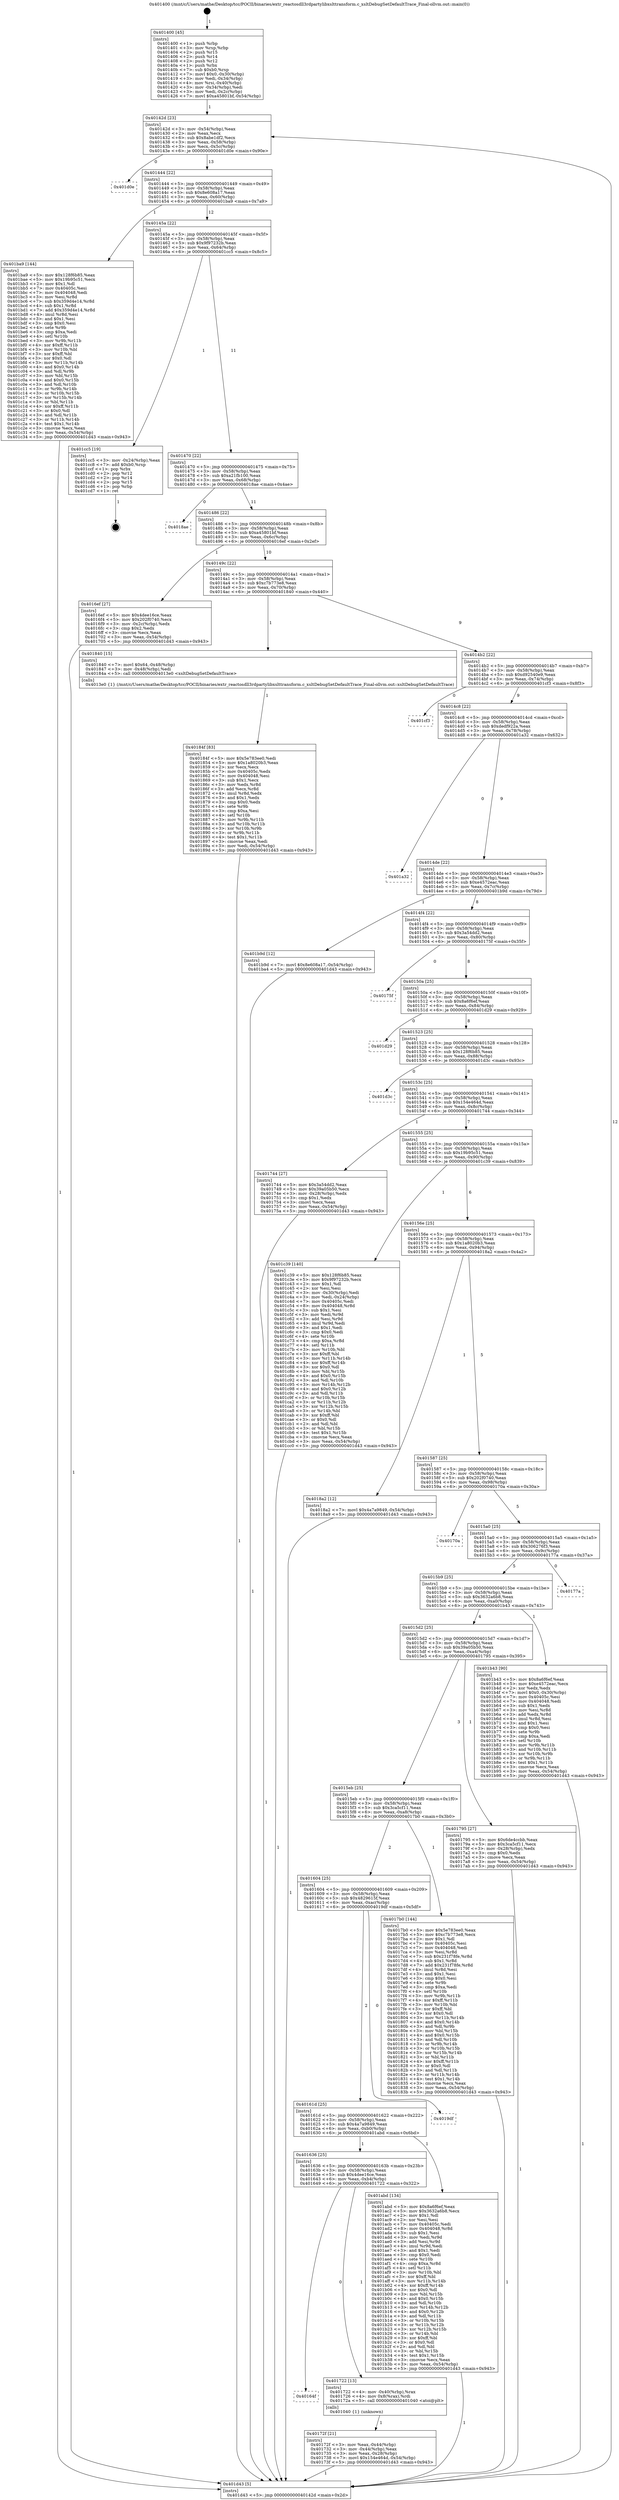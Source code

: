 digraph "0x401400" {
  label = "0x401400 (/mnt/c/Users/mathe/Desktop/tcc/POCII/binaries/extr_reactosdll3rdpartylibxslttransform.c_xsltDebugSetDefaultTrace_Final-ollvm.out::main(0))"
  labelloc = "t"
  node[shape=record]

  Entry [label="",width=0.3,height=0.3,shape=circle,fillcolor=black,style=filled]
  "0x40142d" [label="{
     0x40142d [23]\l
     | [instrs]\l
     &nbsp;&nbsp;0x40142d \<+3\>: mov -0x54(%rbp),%eax\l
     &nbsp;&nbsp;0x401430 \<+2\>: mov %eax,%ecx\l
     &nbsp;&nbsp;0x401432 \<+6\>: sub $0x8abe1df2,%ecx\l
     &nbsp;&nbsp;0x401438 \<+3\>: mov %eax,-0x58(%rbp)\l
     &nbsp;&nbsp;0x40143b \<+3\>: mov %ecx,-0x5c(%rbp)\l
     &nbsp;&nbsp;0x40143e \<+6\>: je 0000000000401d0e \<main+0x90e\>\l
  }"]
  "0x401d0e" [label="{
     0x401d0e\l
  }", style=dashed]
  "0x401444" [label="{
     0x401444 [22]\l
     | [instrs]\l
     &nbsp;&nbsp;0x401444 \<+5\>: jmp 0000000000401449 \<main+0x49\>\l
     &nbsp;&nbsp;0x401449 \<+3\>: mov -0x58(%rbp),%eax\l
     &nbsp;&nbsp;0x40144c \<+5\>: sub $0x8e608a17,%eax\l
     &nbsp;&nbsp;0x401451 \<+3\>: mov %eax,-0x60(%rbp)\l
     &nbsp;&nbsp;0x401454 \<+6\>: je 0000000000401ba9 \<main+0x7a9\>\l
  }"]
  Exit [label="",width=0.3,height=0.3,shape=circle,fillcolor=black,style=filled,peripheries=2]
  "0x401ba9" [label="{
     0x401ba9 [144]\l
     | [instrs]\l
     &nbsp;&nbsp;0x401ba9 \<+5\>: mov $0x128f6b85,%eax\l
     &nbsp;&nbsp;0x401bae \<+5\>: mov $0x19b95c51,%ecx\l
     &nbsp;&nbsp;0x401bb3 \<+2\>: mov $0x1,%dl\l
     &nbsp;&nbsp;0x401bb5 \<+7\>: mov 0x40405c,%esi\l
     &nbsp;&nbsp;0x401bbc \<+7\>: mov 0x404048,%edi\l
     &nbsp;&nbsp;0x401bc3 \<+3\>: mov %esi,%r8d\l
     &nbsp;&nbsp;0x401bc6 \<+7\>: sub $0x359d4e14,%r8d\l
     &nbsp;&nbsp;0x401bcd \<+4\>: sub $0x1,%r8d\l
     &nbsp;&nbsp;0x401bd1 \<+7\>: add $0x359d4e14,%r8d\l
     &nbsp;&nbsp;0x401bd8 \<+4\>: imul %r8d,%esi\l
     &nbsp;&nbsp;0x401bdc \<+3\>: and $0x1,%esi\l
     &nbsp;&nbsp;0x401bdf \<+3\>: cmp $0x0,%esi\l
     &nbsp;&nbsp;0x401be2 \<+4\>: sete %r9b\l
     &nbsp;&nbsp;0x401be6 \<+3\>: cmp $0xa,%edi\l
     &nbsp;&nbsp;0x401be9 \<+4\>: setl %r10b\l
     &nbsp;&nbsp;0x401bed \<+3\>: mov %r9b,%r11b\l
     &nbsp;&nbsp;0x401bf0 \<+4\>: xor $0xff,%r11b\l
     &nbsp;&nbsp;0x401bf4 \<+3\>: mov %r10b,%bl\l
     &nbsp;&nbsp;0x401bf7 \<+3\>: xor $0xff,%bl\l
     &nbsp;&nbsp;0x401bfa \<+3\>: xor $0x0,%dl\l
     &nbsp;&nbsp;0x401bfd \<+3\>: mov %r11b,%r14b\l
     &nbsp;&nbsp;0x401c00 \<+4\>: and $0x0,%r14b\l
     &nbsp;&nbsp;0x401c04 \<+3\>: and %dl,%r9b\l
     &nbsp;&nbsp;0x401c07 \<+3\>: mov %bl,%r15b\l
     &nbsp;&nbsp;0x401c0a \<+4\>: and $0x0,%r15b\l
     &nbsp;&nbsp;0x401c0e \<+3\>: and %dl,%r10b\l
     &nbsp;&nbsp;0x401c11 \<+3\>: or %r9b,%r14b\l
     &nbsp;&nbsp;0x401c14 \<+3\>: or %r10b,%r15b\l
     &nbsp;&nbsp;0x401c17 \<+3\>: xor %r15b,%r14b\l
     &nbsp;&nbsp;0x401c1a \<+3\>: or %bl,%r11b\l
     &nbsp;&nbsp;0x401c1d \<+4\>: xor $0xff,%r11b\l
     &nbsp;&nbsp;0x401c21 \<+3\>: or $0x0,%dl\l
     &nbsp;&nbsp;0x401c24 \<+3\>: and %dl,%r11b\l
     &nbsp;&nbsp;0x401c27 \<+3\>: or %r11b,%r14b\l
     &nbsp;&nbsp;0x401c2a \<+4\>: test $0x1,%r14b\l
     &nbsp;&nbsp;0x401c2e \<+3\>: cmovne %ecx,%eax\l
     &nbsp;&nbsp;0x401c31 \<+3\>: mov %eax,-0x54(%rbp)\l
     &nbsp;&nbsp;0x401c34 \<+5\>: jmp 0000000000401d43 \<main+0x943\>\l
  }"]
  "0x40145a" [label="{
     0x40145a [22]\l
     | [instrs]\l
     &nbsp;&nbsp;0x40145a \<+5\>: jmp 000000000040145f \<main+0x5f\>\l
     &nbsp;&nbsp;0x40145f \<+3\>: mov -0x58(%rbp),%eax\l
     &nbsp;&nbsp;0x401462 \<+5\>: sub $0x9f97232b,%eax\l
     &nbsp;&nbsp;0x401467 \<+3\>: mov %eax,-0x64(%rbp)\l
     &nbsp;&nbsp;0x40146a \<+6\>: je 0000000000401cc5 \<main+0x8c5\>\l
  }"]
  "0x40184f" [label="{
     0x40184f [83]\l
     | [instrs]\l
     &nbsp;&nbsp;0x40184f \<+5\>: mov $0x5e783ee0,%edi\l
     &nbsp;&nbsp;0x401854 \<+5\>: mov $0x1a8020b3,%eax\l
     &nbsp;&nbsp;0x401859 \<+2\>: xor %ecx,%ecx\l
     &nbsp;&nbsp;0x40185b \<+7\>: mov 0x40405c,%edx\l
     &nbsp;&nbsp;0x401862 \<+7\>: mov 0x404048,%esi\l
     &nbsp;&nbsp;0x401869 \<+3\>: sub $0x1,%ecx\l
     &nbsp;&nbsp;0x40186c \<+3\>: mov %edx,%r8d\l
     &nbsp;&nbsp;0x40186f \<+3\>: add %ecx,%r8d\l
     &nbsp;&nbsp;0x401872 \<+4\>: imul %r8d,%edx\l
     &nbsp;&nbsp;0x401876 \<+3\>: and $0x1,%edx\l
     &nbsp;&nbsp;0x401879 \<+3\>: cmp $0x0,%edx\l
     &nbsp;&nbsp;0x40187c \<+4\>: sete %r9b\l
     &nbsp;&nbsp;0x401880 \<+3\>: cmp $0xa,%esi\l
     &nbsp;&nbsp;0x401883 \<+4\>: setl %r10b\l
     &nbsp;&nbsp;0x401887 \<+3\>: mov %r9b,%r11b\l
     &nbsp;&nbsp;0x40188a \<+3\>: and %r10b,%r11b\l
     &nbsp;&nbsp;0x40188d \<+3\>: xor %r10b,%r9b\l
     &nbsp;&nbsp;0x401890 \<+3\>: or %r9b,%r11b\l
     &nbsp;&nbsp;0x401893 \<+4\>: test $0x1,%r11b\l
     &nbsp;&nbsp;0x401897 \<+3\>: cmovne %eax,%edi\l
     &nbsp;&nbsp;0x40189a \<+3\>: mov %edi,-0x54(%rbp)\l
     &nbsp;&nbsp;0x40189d \<+5\>: jmp 0000000000401d43 \<main+0x943\>\l
  }"]
  "0x401cc5" [label="{
     0x401cc5 [19]\l
     | [instrs]\l
     &nbsp;&nbsp;0x401cc5 \<+3\>: mov -0x24(%rbp),%eax\l
     &nbsp;&nbsp;0x401cc8 \<+7\>: add $0xb0,%rsp\l
     &nbsp;&nbsp;0x401ccf \<+1\>: pop %rbx\l
     &nbsp;&nbsp;0x401cd0 \<+2\>: pop %r12\l
     &nbsp;&nbsp;0x401cd2 \<+2\>: pop %r14\l
     &nbsp;&nbsp;0x401cd4 \<+2\>: pop %r15\l
     &nbsp;&nbsp;0x401cd6 \<+1\>: pop %rbp\l
     &nbsp;&nbsp;0x401cd7 \<+1\>: ret\l
  }"]
  "0x401470" [label="{
     0x401470 [22]\l
     | [instrs]\l
     &nbsp;&nbsp;0x401470 \<+5\>: jmp 0000000000401475 \<main+0x75\>\l
     &nbsp;&nbsp;0x401475 \<+3\>: mov -0x58(%rbp),%eax\l
     &nbsp;&nbsp;0x401478 \<+5\>: sub $0xa21fb100,%eax\l
     &nbsp;&nbsp;0x40147d \<+3\>: mov %eax,-0x68(%rbp)\l
     &nbsp;&nbsp;0x401480 \<+6\>: je 00000000004018ae \<main+0x4ae\>\l
  }"]
  "0x40172f" [label="{
     0x40172f [21]\l
     | [instrs]\l
     &nbsp;&nbsp;0x40172f \<+3\>: mov %eax,-0x44(%rbp)\l
     &nbsp;&nbsp;0x401732 \<+3\>: mov -0x44(%rbp),%eax\l
     &nbsp;&nbsp;0x401735 \<+3\>: mov %eax,-0x28(%rbp)\l
     &nbsp;&nbsp;0x401738 \<+7\>: movl $0x154e464d,-0x54(%rbp)\l
     &nbsp;&nbsp;0x40173f \<+5\>: jmp 0000000000401d43 \<main+0x943\>\l
  }"]
  "0x4018ae" [label="{
     0x4018ae\l
  }", style=dashed]
  "0x401486" [label="{
     0x401486 [22]\l
     | [instrs]\l
     &nbsp;&nbsp;0x401486 \<+5\>: jmp 000000000040148b \<main+0x8b\>\l
     &nbsp;&nbsp;0x40148b \<+3\>: mov -0x58(%rbp),%eax\l
     &nbsp;&nbsp;0x40148e \<+5\>: sub $0xa45801bf,%eax\l
     &nbsp;&nbsp;0x401493 \<+3\>: mov %eax,-0x6c(%rbp)\l
     &nbsp;&nbsp;0x401496 \<+6\>: je 00000000004016ef \<main+0x2ef\>\l
  }"]
  "0x40164f" [label="{
     0x40164f\l
  }", style=dashed]
  "0x4016ef" [label="{
     0x4016ef [27]\l
     | [instrs]\l
     &nbsp;&nbsp;0x4016ef \<+5\>: mov $0x4dee16ce,%eax\l
     &nbsp;&nbsp;0x4016f4 \<+5\>: mov $0x202f0740,%ecx\l
     &nbsp;&nbsp;0x4016f9 \<+3\>: mov -0x2c(%rbp),%edx\l
     &nbsp;&nbsp;0x4016fc \<+3\>: cmp $0x2,%edx\l
     &nbsp;&nbsp;0x4016ff \<+3\>: cmovne %ecx,%eax\l
     &nbsp;&nbsp;0x401702 \<+3\>: mov %eax,-0x54(%rbp)\l
     &nbsp;&nbsp;0x401705 \<+5\>: jmp 0000000000401d43 \<main+0x943\>\l
  }"]
  "0x40149c" [label="{
     0x40149c [22]\l
     | [instrs]\l
     &nbsp;&nbsp;0x40149c \<+5\>: jmp 00000000004014a1 \<main+0xa1\>\l
     &nbsp;&nbsp;0x4014a1 \<+3\>: mov -0x58(%rbp),%eax\l
     &nbsp;&nbsp;0x4014a4 \<+5\>: sub $0xc7b773e8,%eax\l
     &nbsp;&nbsp;0x4014a9 \<+3\>: mov %eax,-0x70(%rbp)\l
     &nbsp;&nbsp;0x4014ac \<+6\>: je 0000000000401840 \<main+0x440\>\l
  }"]
  "0x401d43" [label="{
     0x401d43 [5]\l
     | [instrs]\l
     &nbsp;&nbsp;0x401d43 \<+5\>: jmp 000000000040142d \<main+0x2d\>\l
  }"]
  "0x401400" [label="{
     0x401400 [45]\l
     | [instrs]\l
     &nbsp;&nbsp;0x401400 \<+1\>: push %rbp\l
     &nbsp;&nbsp;0x401401 \<+3\>: mov %rsp,%rbp\l
     &nbsp;&nbsp;0x401404 \<+2\>: push %r15\l
     &nbsp;&nbsp;0x401406 \<+2\>: push %r14\l
     &nbsp;&nbsp;0x401408 \<+2\>: push %r12\l
     &nbsp;&nbsp;0x40140a \<+1\>: push %rbx\l
     &nbsp;&nbsp;0x40140b \<+7\>: sub $0xb0,%rsp\l
     &nbsp;&nbsp;0x401412 \<+7\>: movl $0x0,-0x30(%rbp)\l
     &nbsp;&nbsp;0x401419 \<+3\>: mov %edi,-0x34(%rbp)\l
     &nbsp;&nbsp;0x40141c \<+4\>: mov %rsi,-0x40(%rbp)\l
     &nbsp;&nbsp;0x401420 \<+3\>: mov -0x34(%rbp),%edi\l
     &nbsp;&nbsp;0x401423 \<+3\>: mov %edi,-0x2c(%rbp)\l
     &nbsp;&nbsp;0x401426 \<+7\>: movl $0xa45801bf,-0x54(%rbp)\l
  }"]
  "0x401722" [label="{
     0x401722 [13]\l
     | [instrs]\l
     &nbsp;&nbsp;0x401722 \<+4\>: mov -0x40(%rbp),%rax\l
     &nbsp;&nbsp;0x401726 \<+4\>: mov 0x8(%rax),%rdi\l
     &nbsp;&nbsp;0x40172a \<+5\>: call 0000000000401040 \<atoi@plt\>\l
     | [calls]\l
     &nbsp;&nbsp;0x401040 \{1\} (unknown)\l
  }"]
  "0x401840" [label="{
     0x401840 [15]\l
     | [instrs]\l
     &nbsp;&nbsp;0x401840 \<+7\>: movl $0x64,-0x48(%rbp)\l
     &nbsp;&nbsp;0x401847 \<+3\>: mov -0x48(%rbp),%edi\l
     &nbsp;&nbsp;0x40184a \<+5\>: call 00000000004013e0 \<xsltDebugSetDefaultTrace\>\l
     | [calls]\l
     &nbsp;&nbsp;0x4013e0 \{1\} (/mnt/c/Users/mathe/Desktop/tcc/POCII/binaries/extr_reactosdll3rdpartylibxslttransform.c_xsltDebugSetDefaultTrace_Final-ollvm.out::xsltDebugSetDefaultTrace)\l
  }"]
  "0x4014b2" [label="{
     0x4014b2 [22]\l
     | [instrs]\l
     &nbsp;&nbsp;0x4014b2 \<+5\>: jmp 00000000004014b7 \<main+0xb7\>\l
     &nbsp;&nbsp;0x4014b7 \<+3\>: mov -0x58(%rbp),%eax\l
     &nbsp;&nbsp;0x4014ba \<+5\>: sub $0xd92540e9,%eax\l
     &nbsp;&nbsp;0x4014bf \<+3\>: mov %eax,-0x74(%rbp)\l
     &nbsp;&nbsp;0x4014c2 \<+6\>: je 0000000000401cf3 \<main+0x8f3\>\l
  }"]
  "0x401636" [label="{
     0x401636 [25]\l
     | [instrs]\l
     &nbsp;&nbsp;0x401636 \<+5\>: jmp 000000000040163b \<main+0x23b\>\l
     &nbsp;&nbsp;0x40163b \<+3\>: mov -0x58(%rbp),%eax\l
     &nbsp;&nbsp;0x40163e \<+5\>: sub $0x4dee16ce,%eax\l
     &nbsp;&nbsp;0x401643 \<+6\>: mov %eax,-0xb4(%rbp)\l
     &nbsp;&nbsp;0x401649 \<+6\>: je 0000000000401722 \<main+0x322\>\l
  }"]
  "0x401cf3" [label="{
     0x401cf3\l
  }", style=dashed]
  "0x4014c8" [label="{
     0x4014c8 [22]\l
     | [instrs]\l
     &nbsp;&nbsp;0x4014c8 \<+5\>: jmp 00000000004014cd \<main+0xcd\>\l
     &nbsp;&nbsp;0x4014cd \<+3\>: mov -0x58(%rbp),%eax\l
     &nbsp;&nbsp;0x4014d0 \<+5\>: sub $0xdedf922a,%eax\l
     &nbsp;&nbsp;0x4014d5 \<+3\>: mov %eax,-0x78(%rbp)\l
     &nbsp;&nbsp;0x4014d8 \<+6\>: je 0000000000401a32 \<main+0x632\>\l
  }"]
  "0x401abd" [label="{
     0x401abd [134]\l
     | [instrs]\l
     &nbsp;&nbsp;0x401abd \<+5\>: mov $0x8a6f6ef,%eax\l
     &nbsp;&nbsp;0x401ac2 \<+5\>: mov $0x3632a6b8,%ecx\l
     &nbsp;&nbsp;0x401ac7 \<+2\>: mov $0x1,%dl\l
     &nbsp;&nbsp;0x401ac9 \<+2\>: xor %esi,%esi\l
     &nbsp;&nbsp;0x401acb \<+7\>: mov 0x40405c,%edi\l
     &nbsp;&nbsp;0x401ad2 \<+8\>: mov 0x404048,%r8d\l
     &nbsp;&nbsp;0x401ada \<+3\>: sub $0x1,%esi\l
     &nbsp;&nbsp;0x401add \<+3\>: mov %edi,%r9d\l
     &nbsp;&nbsp;0x401ae0 \<+3\>: add %esi,%r9d\l
     &nbsp;&nbsp;0x401ae3 \<+4\>: imul %r9d,%edi\l
     &nbsp;&nbsp;0x401ae7 \<+3\>: and $0x1,%edi\l
     &nbsp;&nbsp;0x401aea \<+3\>: cmp $0x0,%edi\l
     &nbsp;&nbsp;0x401aed \<+4\>: sete %r10b\l
     &nbsp;&nbsp;0x401af1 \<+4\>: cmp $0xa,%r8d\l
     &nbsp;&nbsp;0x401af5 \<+4\>: setl %r11b\l
     &nbsp;&nbsp;0x401af9 \<+3\>: mov %r10b,%bl\l
     &nbsp;&nbsp;0x401afc \<+3\>: xor $0xff,%bl\l
     &nbsp;&nbsp;0x401aff \<+3\>: mov %r11b,%r14b\l
     &nbsp;&nbsp;0x401b02 \<+4\>: xor $0xff,%r14b\l
     &nbsp;&nbsp;0x401b06 \<+3\>: xor $0x0,%dl\l
     &nbsp;&nbsp;0x401b09 \<+3\>: mov %bl,%r15b\l
     &nbsp;&nbsp;0x401b0c \<+4\>: and $0x0,%r15b\l
     &nbsp;&nbsp;0x401b10 \<+3\>: and %dl,%r10b\l
     &nbsp;&nbsp;0x401b13 \<+3\>: mov %r14b,%r12b\l
     &nbsp;&nbsp;0x401b16 \<+4\>: and $0x0,%r12b\l
     &nbsp;&nbsp;0x401b1a \<+3\>: and %dl,%r11b\l
     &nbsp;&nbsp;0x401b1d \<+3\>: or %r10b,%r15b\l
     &nbsp;&nbsp;0x401b20 \<+3\>: or %r11b,%r12b\l
     &nbsp;&nbsp;0x401b23 \<+3\>: xor %r12b,%r15b\l
     &nbsp;&nbsp;0x401b26 \<+3\>: or %r14b,%bl\l
     &nbsp;&nbsp;0x401b29 \<+3\>: xor $0xff,%bl\l
     &nbsp;&nbsp;0x401b2c \<+3\>: or $0x0,%dl\l
     &nbsp;&nbsp;0x401b2f \<+2\>: and %dl,%bl\l
     &nbsp;&nbsp;0x401b31 \<+3\>: or %bl,%r15b\l
     &nbsp;&nbsp;0x401b34 \<+4\>: test $0x1,%r15b\l
     &nbsp;&nbsp;0x401b38 \<+3\>: cmovne %ecx,%eax\l
     &nbsp;&nbsp;0x401b3b \<+3\>: mov %eax,-0x54(%rbp)\l
     &nbsp;&nbsp;0x401b3e \<+5\>: jmp 0000000000401d43 \<main+0x943\>\l
  }"]
  "0x401a32" [label="{
     0x401a32\l
  }", style=dashed]
  "0x4014de" [label="{
     0x4014de [22]\l
     | [instrs]\l
     &nbsp;&nbsp;0x4014de \<+5\>: jmp 00000000004014e3 \<main+0xe3\>\l
     &nbsp;&nbsp;0x4014e3 \<+3\>: mov -0x58(%rbp),%eax\l
     &nbsp;&nbsp;0x4014e6 \<+5\>: sub $0xe4572eac,%eax\l
     &nbsp;&nbsp;0x4014eb \<+3\>: mov %eax,-0x7c(%rbp)\l
     &nbsp;&nbsp;0x4014ee \<+6\>: je 0000000000401b9d \<main+0x79d\>\l
  }"]
  "0x40161d" [label="{
     0x40161d [25]\l
     | [instrs]\l
     &nbsp;&nbsp;0x40161d \<+5\>: jmp 0000000000401622 \<main+0x222\>\l
     &nbsp;&nbsp;0x401622 \<+3\>: mov -0x58(%rbp),%eax\l
     &nbsp;&nbsp;0x401625 \<+5\>: sub $0x4a7a9849,%eax\l
     &nbsp;&nbsp;0x40162a \<+6\>: mov %eax,-0xb0(%rbp)\l
     &nbsp;&nbsp;0x401630 \<+6\>: je 0000000000401abd \<main+0x6bd\>\l
  }"]
  "0x401b9d" [label="{
     0x401b9d [12]\l
     | [instrs]\l
     &nbsp;&nbsp;0x401b9d \<+7\>: movl $0x8e608a17,-0x54(%rbp)\l
     &nbsp;&nbsp;0x401ba4 \<+5\>: jmp 0000000000401d43 \<main+0x943\>\l
  }"]
  "0x4014f4" [label="{
     0x4014f4 [22]\l
     | [instrs]\l
     &nbsp;&nbsp;0x4014f4 \<+5\>: jmp 00000000004014f9 \<main+0xf9\>\l
     &nbsp;&nbsp;0x4014f9 \<+3\>: mov -0x58(%rbp),%eax\l
     &nbsp;&nbsp;0x4014fc \<+5\>: sub $0x3a54dd2,%eax\l
     &nbsp;&nbsp;0x401501 \<+3\>: mov %eax,-0x80(%rbp)\l
     &nbsp;&nbsp;0x401504 \<+6\>: je 000000000040175f \<main+0x35f\>\l
  }"]
  "0x4019df" [label="{
     0x4019df\l
  }", style=dashed]
  "0x40175f" [label="{
     0x40175f\l
  }", style=dashed]
  "0x40150a" [label="{
     0x40150a [25]\l
     | [instrs]\l
     &nbsp;&nbsp;0x40150a \<+5\>: jmp 000000000040150f \<main+0x10f\>\l
     &nbsp;&nbsp;0x40150f \<+3\>: mov -0x58(%rbp),%eax\l
     &nbsp;&nbsp;0x401512 \<+5\>: sub $0x8a6f6ef,%eax\l
     &nbsp;&nbsp;0x401517 \<+6\>: mov %eax,-0x84(%rbp)\l
     &nbsp;&nbsp;0x40151d \<+6\>: je 0000000000401d29 \<main+0x929\>\l
  }"]
  "0x401604" [label="{
     0x401604 [25]\l
     | [instrs]\l
     &nbsp;&nbsp;0x401604 \<+5\>: jmp 0000000000401609 \<main+0x209\>\l
     &nbsp;&nbsp;0x401609 \<+3\>: mov -0x58(%rbp),%eax\l
     &nbsp;&nbsp;0x40160c \<+5\>: sub $0x4829615f,%eax\l
     &nbsp;&nbsp;0x401611 \<+6\>: mov %eax,-0xac(%rbp)\l
     &nbsp;&nbsp;0x401617 \<+6\>: je 00000000004019df \<main+0x5df\>\l
  }"]
  "0x401d29" [label="{
     0x401d29\l
  }", style=dashed]
  "0x401523" [label="{
     0x401523 [25]\l
     | [instrs]\l
     &nbsp;&nbsp;0x401523 \<+5\>: jmp 0000000000401528 \<main+0x128\>\l
     &nbsp;&nbsp;0x401528 \<+3\>: mov -0x58(%rbp),%eax\l
     &nbsp;&nbsp;0x40152b \<+5\>: sub $0x128f6b85,%eax\l
     &nbsp;&nbsp;0x401530 \<+6\>: mov %eax,-0x88(%rbp)\l
     &nbsp;&nbsp;0x401536 \<+6\>: je 0000000000401d3c \<main+0x93c\>\l
  }"]
  "0x4017b0" [label="{
     0x4017b0 [144]\l
     | [instrs]\l
     &nbsp;&nbsp;0x4017b0 \<+5\>: mov $0x5e783ee0,%eax\l
     &nbsp;&nbsp;0x4017b5 \<+5\>: mov $0xc7b773e8,%ecx\l
     &nbsp;&nbsp;0x4017ba \<+2\>: mov $0x1,%dl\l
     &nbsp;&nbsp;0x4017bc \<+7\>: mov 0x40405c,%esi\l
     &nbsp;&nbsp;0x4017c3 \<+7\>: mov 0x404048,%edi\l
     &nbsp;&nbsp;0x4017ca \<+3\>: mov %esi,%r8d\l
     &nbsp;&nbsp;0x4017cd \<+7\>: sub $0x231f78fe,%r8d\l
     &nbsp;&nbsp;0x4017d4 \<+4\>: sub $0x1,%r8d\l
     &nbsp;&nbsp;0x4017d8 \<+7\>: add $0x231f78fe,%r8d\l
     &nbsp;&nbsp;0x4017df \<+4\>: imul %r8d,%esi\l
     &nbsp;&nbsp;0x4017e3 \<+3\>: and $0x1,%esi\l
     &nbsp;&nbsp;0x4017e6 \<+3\>: cmp $0x0,%esi\l
     &nbsp;&nbsp;0x4017e9 \<+4\>: sete %r9b\l
     &nbsp;&nbsp;0x4017ed \<+3\>: cmp $0xa,%edi\l
     &nbsp;&nbsp;0x4017f0 \<+4\>: setl %r10b\l
     &nbsp;&nbsp;0x4017f4 \<+3\>: mov %r9b,%r11b\l
     &nbsp;&nbsp;0x4017f7 \<+4\>: xor $0xff,%r11b\l
     &nbsp;&nbsp;0x4017fb \<+3\>: mov %r10b,%bl\l
     &nbsp;&nbsp;0x4017fe \<+3\>: xor $0xff,%bl\l
     &nbsp;&nbsp;0x401801 \<+3\>: xor $0x0,%dl\l
     &nbsp;&nbsp;0x401804 \<+3\>: mov %r11b,%r14b\l
     &nbsp;&nbsp;0x401807 \<+4\>: and $0x0,%r14b\l
     &nbsp;&nbsp;0x40180b \<+3\>: and %dl,%r9b\l
     &nbsp;&nbsp;0x40180e \<+3\>: mov %bl,%r15b\l
     &nbsp;&nbsp;0x401811 \<+4\>: and $0x0,%r15b\l
     &nbsp;&nbsp;0x401815 \<+3\>: and %dl,%r10b\l
     &nbsp;&nbsp;0x401818 \<+3\>: or %r9b,%r14b\l
     &nbsp;&nbsp;0x40181b \<+3\>: or %r10b,%r15b\l
     &nbsp;&nbsp;0x40181e \<+3\>: xor %r15b,%r14b\l
     &nbsp;&nbsp;0x401821 \<+3\>: or %bl,%r11b\l
     &nbsp;&nbsp;0x401824 \<+4\>: xor $0xff,%r11b\l
     &nbsp;&nbsp;0x401828 \<+3\>: or $0x0,%dl\l
     &nbsp;&nbsp;0x40182b \<+3\>: and %dl,%r11b\l
     &nbsp;&nbsp;0x40182e \<+3\>: or %r11b,%r14b\l
     &nbsp;&nbsp;0x401831 \<+4\>: test $0x1,%r14b\l
     &nbsp;&nbsp;0x401835 \<+3\>: cmovne %ecx,%eax\l
     &nbsp;&nbsp;0x401838 \<+3\>: mov %eax,-0x54(%rbp)\l
     &nbsp;&nbsp;0x40183b \<+5\>: jmp 0000000000401d43 \<main+0x943\>\l
  }"]
  "0x401d3c" [label="{
     0x401d3c\l
  }", style=dashed]
  "0x40153c" [label="{
     0x40153c [25]\l
     | [instrs]\l
     &nbsp;&nbsp;0x40153c \<+5\>: jmp 0000000000401541 \<main+0x141\>\l
     &nbsp;&nbsp;0x401541 \<+3\>: mov -0x58(%rbp),%eax\l
     &nbsp;&nbsp;0x401544 \<+5\>: sub $0x154e464d,%eax\l
     &nbsp;&nbsp;0x401549 \<+6\>: mov %eax,-0x8c(%rbp)\l
     &nbsp;&nbsp;0x40154f \<+6\>: je 0000000000401744 \<main+0x344\>\l
  }"]
  "0x4015eb" [label="{
     0x4015eb [25]\l
     | [instrs]\l
     &nbsp;&nbsp;0x4015eb \<+5\>: jmp 00000000004015f0 \<main+0x1f0\>\l
     &nbsp;&nbsp;0x4015f0 \<+3\>: mov -0x58(%rbp),%eax\l
     &nbsp;&nbsp;0x4015f3 \<+5\>: sub $0x3ca5cf11,%eax\l
     &nbsp;&nbsp;0x4015f8 \<+6\>: mov %eax,-0xa8(%rbp)\l
     &nbsp;&nbsp;0x4015fe \<+6\>: je 00000000004017b0 \<main+0x3b0\>\l
  }"]
  "0x401744" [label="{
     0x401744 [27]\l
     | [instrs]\l
     &nbsp;&nbsp;0x401744 \<+5\>: mov $0x3a54dd2,%eax\l
     &nbsp;&nbsp;0x401749 \<+5\>: mov $0x39a05b50,%ecx\l
     &nbsp;&nbsp;0x40174e \<+3\>: mov -0x28(%rbp),%edx\l
     &nbsp;&nbsp;0x401751 \<+3\>: cmp $0x1,%edx\l
     &nbsp;&nbsp;0x401754 \<+3\>: cmovl %ecx,%eax\l
     &nbsp;&nbsp;0x401757 \<+3\>: mov %eax,-0x54(%rbp)\l
     &nbsp;&nbsp;0x40175a \<+5\>: jmp 0000000000401d43 \<main+0x943\>\l
  }"]
  "0x401555" [label="{
     0x401555 [25]\l
     | [instrs]\l
     &nbsp;&nbsp;0x401555 \<+5\>: jmp 000000000040155a \<main+0x15a\>\l
     &nbsp;&nbsp;0x40155a \<+3\>: mov -0x58(%rbp),%eax\l
     &nbsp;&nbsp;0x40155d \<+5\>: sub $0x19b95c51,%eax\l
     &nbsp;&nbsp;0x401562 \<+6\>: mov %eax,-0x90(%rbp)\l
     &nbsp;&nbsp;0x401568 \<+6\>: je 0000000000401c39 \<main+0x839\>\l
  }"]
  "0x401795" [label="{
     0x401795 [27]\l
     | [instrs]\l
     &nbsp;&nbsp;0x401795 \<+5\>: mov $0x6de4ccbb,%eax\l
     &nbsp;&nbsp;0x40179a \<+5\>: mov $0x3ca5cf11,%ecx\l
     &nbsp;&nbsp;0x40179f \<+3\>: mov -0x28(%rbp),%edx\l
     &nbsp;&nbsp;0x4017a2 \<+3\>: cmp $0x0,%edx\l
     &nbsp;&nbsp;0x4017a5 \<+3\>: cmove %ecx,%eax\l
     &nbsp;&nbsp;0x4017a8 \<+3\>: mov %eax,-0x54(%rbp)\l
     &nbsp;&nbsp;0x4017ab \<+5\>: jmp 0000000000401d43 \<main+0x943\>\l
  }"]
  "0x401c39" [label="{
     0x401c39 [140]\l
     | [instrs]\l
     &nbsp;&nbsp;0x401c39 \<+5\>: mov $0x128f6b85,%eax\l
     &nbsp;&nbsp;0x401c3e \<+5\>: mov $0x9f97232b,%ecx\l
     &nbsp;&nbsp;0x401c43 \<+2\>: mov $0x1,%dl\l
     &nbsp;&nbsp;0x401c45 \<+2\>: xor %esi,%esi\l
     &nbsp;&nbsp;0x401c47 \<+3\>: mov -0x30(%rbp),%edi\l
     &nbsp;&nbsp;0x401c4a \<+3\>: mov %edi,-0x24(%rbp)\l
     &nbsp;&nbsp;0x401c4d \<+7\>: mov 0x40405c,%edi\l
     &nbsp;&nbsp;0x401c54 \<+8\>: mov 0x404048,%r8d\l
     &nbsp;&nbsp;0x401c5c \<+3\>: sub $0x1,%esi\l
     &nbsp;&nbsp;0x401c5f \<+3\>: mov %edi,%r9d\l
     &nbsp;&nbsp;0x401c62 \<+3\>: add %esi,%r9d\l
     &nbsp;&nbsp;0x401c65 \<+4\>: imul %r9d,%edi\l
     &nbsp;&nbsp;0x401c69 \<+3\>: and $0x1,%edi\l
     &nbsp;&nbsp;0x401c6c \<+3\>: cmp $0x0,%edi\l
     &nbsp;&nbsp;0x401c6f \<+4\>: sete %r10b\l
     &nbsp;&nbsp;0x401c73 \<+4\>: cmp $0xa,%r8d\l
     &nbsp;&nbsp;0x401c77 \<+4\>: setl %r11b\l
     &nbsp;&nbsp;0x401c7b \<+3\>: mov %r10b,%bl\l
     &nbsp;&nbsp;0x401c7e \<+3\>: xor $0xff,%bl\l
     &nbsp;&nbsp;0x401c81 \<+3\>: mov %r11b,%r14b\l
     &nbsp;&nbsp;0x401c84 \<+4\>: xor $0xff,%r14b\l
     &nbsp;&nbsp;0x401c88 \<+3\>: xor $0x0,%dl\l
     &nbsp;&nbsp;0x401c8b \<+3\>: mov %bl,%r15b\l
     &nbsp;&nbsp;0x401c8e \<+4\>: and $0x0,%r15b\l
     &nbsp;&nbsp;0x401c92 \<+3\>: and %dl,%r10b\l
     &nbsp;&nbsp;0x401c95 \<+3\>: mov %r14b,%r12b\l
     &nbsp;&nbsp;0x401c98 \<+4\>: and $0x0,%r12b\l
     &nbsp;&nbsp;0x401c9c \<+3\>: and %dl,%r11b\l
     &nbsp;&nbsp;0x401c9f \<+3\>: or %r10b,%r15b\l
     &nbsp;&nbsp;0x401ca2 \<+3\>: or %r11b,%r12b\l
     &nbsp;&nbsp;0x401ca5 \<+3\>: xor %r12b,%r15b\l
     &nbsp;&nbsp;0x401ca8 \<+3\>: or %r14b,%bl\l
     &nbsp;&nbsp;0x401cab \<+3\>: xor $0xff,%bl\l
     &nbsp;&nbsp;0x401cae \<+3\>: or $0x0,%dl\l
     &nbsp;&nbsp;0x401cb1 \<+2\>: and %dl,%bl\l
     &nbsp;&nbsp;0x401cb3 \<+3\>: or %bl,%r15b\l
     &nbsp;&nbsp;0x401cb6 \<+4\>: test $0x1,%r15b\l
     &nbsp;&nbsp;0x401cba \<+3\>: cmovne %ecx,%eax\l
     &nbsp;&nbsp;0x401cbd \<+3\>: mov %eax,-0x54(%rbp)\l
     &nbsp;&nbsp;0x401cc0 \<+5\>: jmp 0000000000401d43 \<main+0x943\>\l
  }"]
  "0x40156e" [label="{
     0x40156e [25]\l
     | [instrs]\l
     &nbsp;&nbsp;0x40156e \<+5\>: jmp 0000000000401573 \<main+0x173\>\l
     &nbsp;&nbsp;0x401573 \<+3\>: mov -0x58(%rbp),%eax\l
     &nbsp;&nbsp;0x401576 \<+5\>: sub $0x1a8020b3,%eax\l
     &nbsp;&nbsp;0x40157b \<+6\>: mov %eax,-0x94(%rbp)\l
     &nbsp;&nbsp;0x401581 \<+6\>: je 00000000004018a2 \<main+0x4a2\>\l
  }"]
  "0x4015d2" [label="{
     0x4015d2 [25]\l
     | [instrs]\l
     &nbsp;&nbsp;0x4015d2 \<+5\>: jmp 00000000004015d7 \<main+0x1d7\>\l
     &nbsp;&nbsp;0x4015d7 \<+3\>: mov -0x58(%rbp),%eax\l
     &nbsp;&nbsp;0x4015da \<+5\>: sub $0x39a05b50,%eax\l
     &nbsp;&nbsp;0x4015df \<+6\>: mov %eax,-0xa4(%rbp)\l
     &nbsp;&nbsp;0x4015e5 \<+6\>: je 0000000000401795 \<main+0x395\>\l
  }"]
  "0x4018a2" [label="{
     0x4018a2 [12]\l
     | [instrs]\l
     &nbsp;&nbsp;0x4018a2 \<+7\>: movl $0x4a7a9849,-0x54(%rbp)\l
     &nbsp;&nbsp;0x4018a9 \<+5\>: jmp 0000000000401d43 \<main+0x943\>\l
  }"]
  "0x401587" [label="{
     0x401587 [25]\l
     | [instrs]\l
     &nbsp;&nbsp;0x401587 \<+5\>: jmp 000000000040158c \<main+0x18c\>\l
     &nbsp;&nbsp;0x40158c \<+3\>: mov -0x58(%rbp),%eax\l
     &nbsp;&nbsp;0x40158f \<+5\>: sub $0x202f0740,%eax\l
     &nbsp;&nbsp;0x401594 \<+6\>: mov %eax,-0x98(%rbp)\l
     &nbsp;&nbsp;0x40159a \<+6\>: je 000000000040170a \<main+0x30a\>\l
  }"]
  "0x401b43" [label="{
     0x401b43 [90]\l
     | [instrs]\l
     &nbsp;&nbsp;0x401b43 \<+5\>: mov $0x8a6f6ef,%eax\l
     &nbsp;&nbsp;0x401b48 \<+5\>: mov $0xe4572eac,%ecx\l
     &nbsp;&nbsp;0x401b4d \<+2\>: xor %edx,%edx\l
     &nbsp;&nbsp;0x401b4f \<+7\>: movl $0x0,-0x30(%rbp)\l
     &nbsp;&nbsp;0x401b56 \<+7\>: mov 0x40405c,%esi\l
     &nbsp;&nbsp;0x401b5d \<+7\>: mov 0x404048,%edi\l
     &nbsp;&nbsp;0x401b64 \<+3\>: sub $0x1,%edx\l
     &nbsp;&nbsp;0x401b67 \<+3\>: mov %esi,%r8d\l
     &nbsp;&nbsp;0x401b6a \<+3\>: add %edx,%r8d\l
     &nbsp;&nbsp;0x401b6d \<+4\>: imul %r8d,%esi\l
     &nbsp;&nbsp;0x401b71 \<+3\>: and $0x1,%esi\l
     &nbsp;&nbsp;0x401b74 \<+3\>: cmp $0x0,%esi\l
     &nbsp;&nbsp;0x401b77 \<+4\>: sete %r9b\l
     &nbsp;&nbsp;0x401b7b \<+3\>: cmp $0xa,%edi\l
     &nbsp;&nbsp;0x401b7e \<+4\>: setl %r10b\l
     &nbsp;&nbsp;0x401b82 \<+3\>: mov %r9b,%r11b\l
     &nbsp;&nbsp;0x401b85 \<+3\>: and %r10b,%r11b\l
     &nbsp;&nbsp;0x401b88 \<+3\>: xor %r10b,%r9b\l
     &nbsp;&nbsp;0x401b8b \<+3\>: or %r9b,%r11b\l
     &nbsp;&nbsp;0x401b8e \<+4\>: test $0x1,%r11b\l
     &nbsp;&nbsp;0x401b92 \<+3\>: cmovne %ecx,%eax\l
     &nbsp;&nbsp;0x401b95 \<+3\>: mov %eax,-0x54(%rbp)\l
     &nbsp;&nbsp;0x401b98 \<+5\>: jmp 0000000000401d43 \<main+0x943\>\l
  }"]
  "0x40170a" [label="{
     0x40170a\l
  }", style=dashed]
  "0x4015a0" [label="{
     0x4015a0 [25]\l
     | [instrs]\l
     &nbsp;&nbsp;0x4015a0 \<+5\>: jmp 00000000004015a5 \<main+0x1a5\>\l
     &nbsp;&nbsp;0x4015a5 \<+3\>: mov -0x58(%rbp),%eax\l
     &nbsp;&nbsp;0x4015a8 \<+5\>: sub $0x306276f3,%eax\l
     &nbsp;&nbsp;0x4015ad \<+6\>: mov %eax,-0x9c(%rbp)\l
     &nbsp;&nbsp;0x4015b3 \<+6\>: je 000000000040177a \<main+0x37a\>\l
  }"]
  "0x4015b9" [label="{
     0x4015b9 [25]\l
     | [instrs]\l
     &nbsp;&nbsp;0x4015b9 \<+5\>: jmp 00000000004015be \<main+0x1be\>\l
     &nbsp;&nbsp;0x4015be \<+3\>: mov -0x58(%rbp),%eax\l
     &nbsp;&nbsp;0x4015c1 \<+5\>: sub $0x3632a6b8,%eax\l
     &nbsp;&nbsp;0x4015c6 \<+6\>: mov %eax,-0xa0(%rbp)\l
     &nbsp;&nbsp;0x4015cc \<+6\>: je 0000000000401b43 \<main+0x743\>\l
  }"]
  "0x40177a" [label="{
     0x40177a\l
  }", style=dashed]
  Entry -> "0x401400" [label=" 1"]
  "0x40142d" -> "0x401d0e" [label=" 0"]
  "0x40142d" -> "0x401444" [label=" 13"]
  "0x401cc5" -> Exit [label=" 1"]
  "0x401444" -> "0x401ba9" [label=" 1"]
  "0x401444" -> "0x40145a" [label=" 12"]
  "0x401c39" -> "0x401d43" [label=" 1"]
  "0x40145a" -> "0x401cc5" [label=" 1"]
  "0x40145a" -> "0x401470" [label=" 11"]
  "0x401ba9" -> "0x401d43" [label=" 1"]
  "0x401470" -> "0x4018ae" [label=" 0"]
  "0x401470" -> "0x401486" [label=" 11"]
  "0x401b9d" -> "0x401d43" [label=" 1"]
  "0x401486" -> "0x4016ef" [label=" 1"]
  "0x401486" -> "0x40149c" [label=" 10"]
  "0x4016ef" -> "0x401d43" [label=" 1"]
  "0x401400" -> "0x40142d" [label=" 1"]
  "0x401d43" -> "0x40142d" [label=" 12"]
  "0x401b43" -> "0x401d43" [label=" 1"]
  "0x40149c" -> "0x401840" [label=" 1"]
  "0x40149c" -> "0x4014b2" [label=" 9"]
  "0x401abd" -> "0x401d43" [label=" 1"]
  "0x4014b2" -> "0x401cf3" [label=" 0"]
  "0x4014b2" -> "0x4014c8" [label=" 9"]
  "0x40184f" -> "0x401d43" [label=" 1"]
  "0x4014c8" -> "0x401a32" [label=" 0"]
  "0x4014c8" -> "0x4014de" [label=" 9"]
  "0x401840" -> "0x40184f" [label=" 1"]
  "0x4014de" -> "0x401b9d" [label=" 1"]
  "0x4014de" -> "0x4014f4" [label=" 8"]
  "0x401795" -> "0x401d43" [label=" 1"]
  "0x4014f4" -> "0x40175f" [label=" 0"]
  "0x4014f4" -> "0x40150a" [label=" 8"]
  "0x401744" -> "0x401d43" [label=" 1"]
  "0x40150a" -> "0x401d29" [label=" 0"]
  "0x40150a" -> "0x401523" [label=" 8"]
  "0x401722" -> "0x40172f" [label=" 1"]
  "0x401523" -> "0x401d3c" [label=" 0"]
  "0x401523" -> "0x40153c" [label=" 8"]
  "0x401636" -> "0x40164f" [label=" 0"]
  "0x40153c" -> "0x401744" [label=" 1"]
  "0x40153c" -> "0x401555" [label=" 7"]
  "0x4018a2" -> "0x401d43" [label=" 1"]
  "0x401555" -> "0x401c39" [label=" 1"]
  "0x401555" -> "0x40156e" [label=" 6"]
  "0x40161d" -> "0x401636" [label=" 1"]
  "0x40156e" -> "0x4018a2" [label=" 1"]
  "0x40156e" -> "0x401587" [label=" 5"]
  "0x4017b0" -> "0x401d43" [label=" 1"]
  "0x401587" -> "0x40170a" [label=" 0"]
  "0x401587" -> "0x4015a0" [label=" 5"]
  "0x401604" -> "0x40161d" [label=" 2"]
  "0x4015a0" -> "0x40177a" [label=" 0"]
  "0x4015a0" -> "0x4015b9" [label=" 5"]
  "0x401604" -> "0x4019df" [label=" 0"]
  "0x4015b9" -> "0x401b43" [label=" 1"]
  "0x4015b9" -> "0x4015d2" [label=" 4"]
  "0x40161d" -> "0x401abd" [label=" 1"]
  "0x4015d2" -> "0x401795" [label=" 1"]
  "0x4015d2" -> "0x4015eb" [label=" 3"]
  "0x401636" -> "0x401722" [label=" 1"]
  "0x4015eb" -> "0x4017b0" [label=" 1"]
  "0x4015eb" -> "0x401604" [label=" 2"]
  "0x40172f" -> "0x401d43" [label=" 1"]
}
